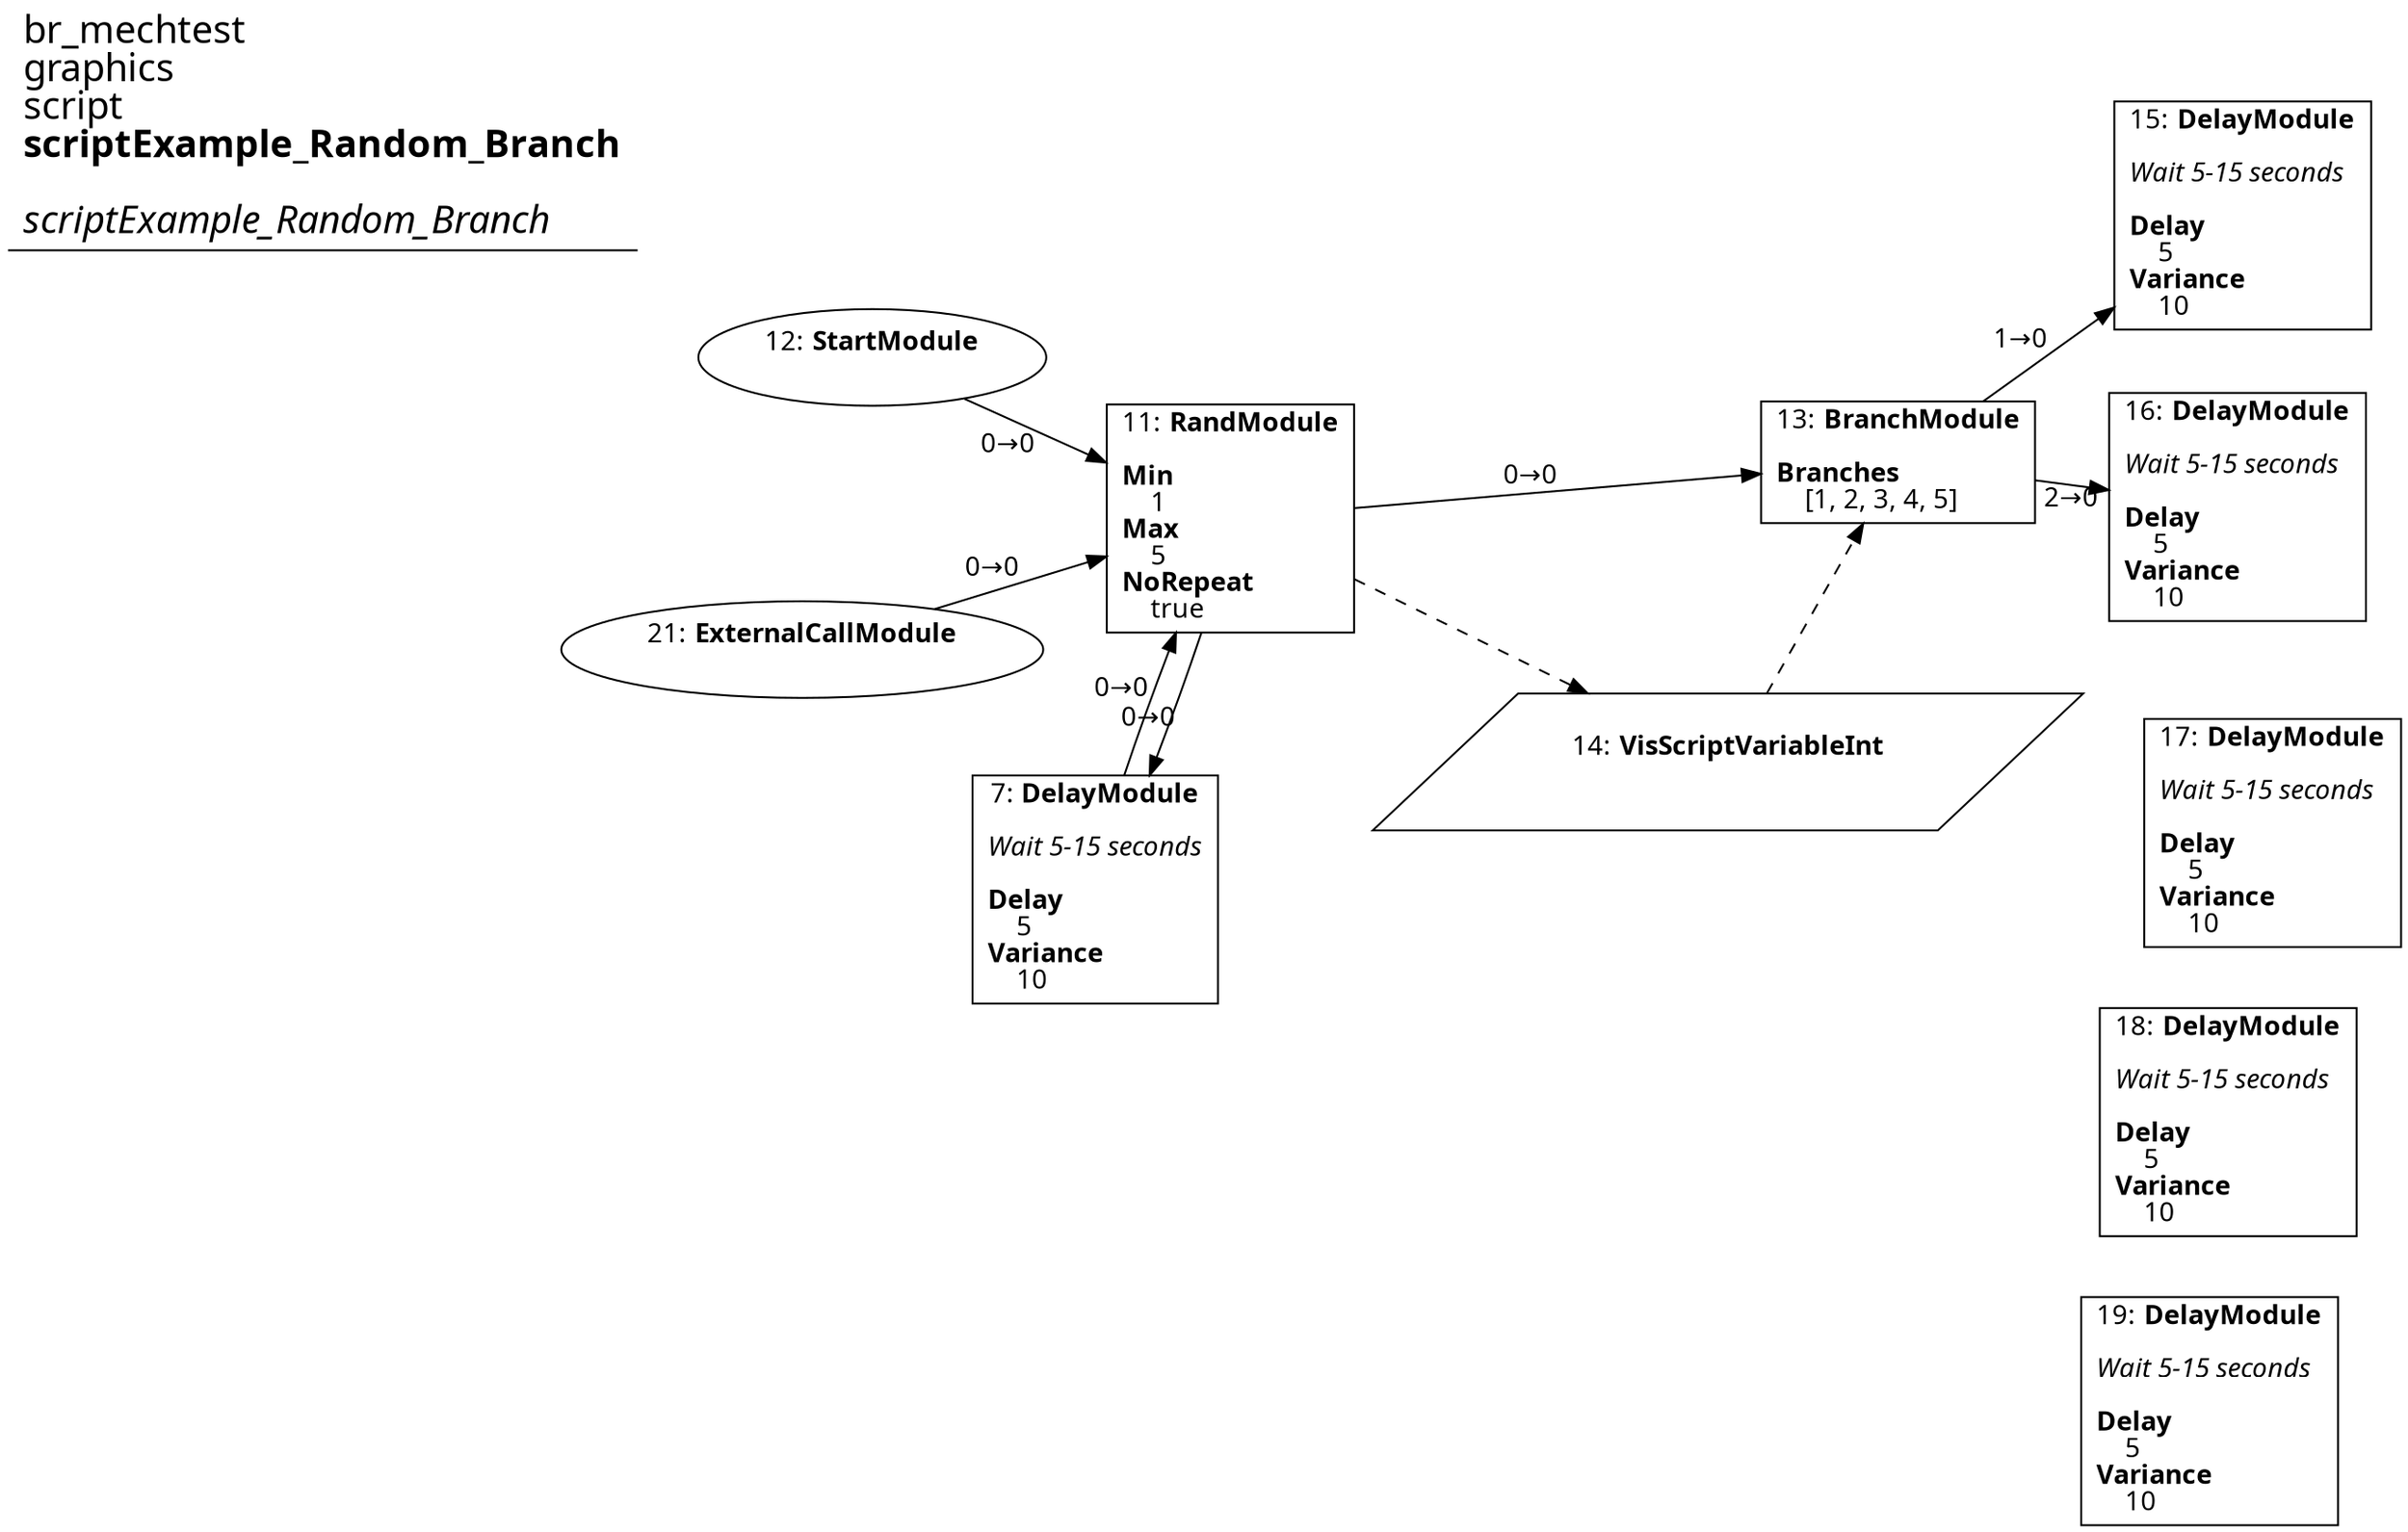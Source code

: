 digraph {
    layout = fdp;
    overlap = prism;
    sep = "+16";
    splines = spline;

    node [ shape = box ];

    graph [ fontname = "Segoe UI" ];
    node [ fontname = "Segoe UI" ];
    edge [ fontname = "Segoe UI" ];

    7 [ label = <7: <b>DelayModule</b><br/><br/><i>Wait 5-15 seconds<br align="left"/></i><br align="left"/><b>Delay</b><br align="left"/>    5<br align="left"/><b>Variance</b><br align="left"/>    10<br align="left"/>> ];
    7 [ pos = "0.43600002,-0.55700004!" ];
    7 -> 11 [ label = "0→0" ];

    11 [ label = <11: <b>RandModule</b><br/><br/><b>Min</b><br align="left"/>    1<br align="left"/><b>Max</b><br align="left"/>    5<br align="left"/><b>NoRepeat</b><br align="left"/>    true<br align="left"/>> ];
    11 [ pos = "0.40300003,-0.37300003!" ];
    11 -> 13 [ label = "0→0" ];
    11 -> 7 [ label = "0→0" ];
    11 -> 14 [ style = dashed ];

    12 [ label = <12: <b>StartModule</b><br/><br/>> ];
    12 [ shape = oval ]
    12 [ pos = "0.124000005,-0.256!" ];
    12 -> 11 [ label = "0→0" ];

    13 [ label = <13: <b>BranchModule</b><br/><br/><b>Branches</b><br align="left"/>    [1, 2, 3, 4, 5]<br align="left"/>> ];
    13 [ pos = "0.79,-0.37300003!" ];
    13 -> 15 [ label = "1→0" ];
    13 -> 16 [ label = "2→0" ];
    14 -> 13 [ style = dashed ];

    14 [ label = <14: <b>VisScriptVariableInt</b><br/><br/>> ];
    14 [ shape = parallelogram ]
    14 [ pos = "0.637,-0.49100003!" ];

    15 [ label = <15: <b>DelayModule</b><br/><br/><i>Wait 5-15 seconds<br align="left"/></i><br align="left"/><b>Delay</b><br align="left"/>    5<br align="left"/><b>Variance</b><br align="left"/>    10<br align="left"/>> ];
    15 [ pos = "1.0580001,-0.245!" ];

    16 [ label = <16: <b>DelayModule</b><br/><br/><i>Wait 5-15 seconds<br align="left"/></i><br align="left"/><b>Delay</b><br align="left"/>    5<br align="left"/><b>Variance</b><br align="left"/>    10<br align="left"/>> ];
    16 [ pos = "1.049,-0.409!" ];

    17 [ label = <17: <b>DelayModule</b><br/><br/><i>Wait 5-15 seconds<br align="left"/></i><br align="left"/><b>Delay</b><br align="left"/>    5<br align="left"/><b>Variance</b><br align="left"/>    10<br align="left"/>> ];
    17 [ pos = "1.0610001,-0.58900005!" ];

    18 [ label = <18: <b>DelayModule</b><br/><br/><i>Wait 5-15 seconds<br align="left"/></i><br align="left"/><b>Delay</b><br align="left"/>    5<br align="left"/><b>Variance</b><br align="left"/>    10<br align="left"/>> ];
    18 [ pos = "1.0660001,-0.79800004!" ];

    19 [ label = <19: <b>DelayModule</b><br/><br/><i>Wait 5-15 seconds<br align="left"/></i><br align="left"/><b>Delay</b><br align="left"/>    5<br align="left"/><b>Variance</b><br align="left"/>    10<br align="left"/>> ];
    19 [ pos = "1.0710001,-0.95600003!" ];

    21 [ label = <21: <b>ExternalCallModule</b><br/><br/>> ];
    21 [ shape = oval ]
    21 [ pos = "0.095000006,-0.45600003!" ];
    21 -> 11 [ label = "0→0" ];

    title [ pos = "0.094000004,-0.24400002!" ];
    title [ shape = underline ];
    title [ label = <<font point-size="20">br_mechtest<br align="left"/>graphics<br align="left"/>script<br align="left"/><b>scriptExample_Random_Branch</b><br align="left"/><br/><i>scriptExample_Random_Branch</i><br align="left"/></font>> ];
}
